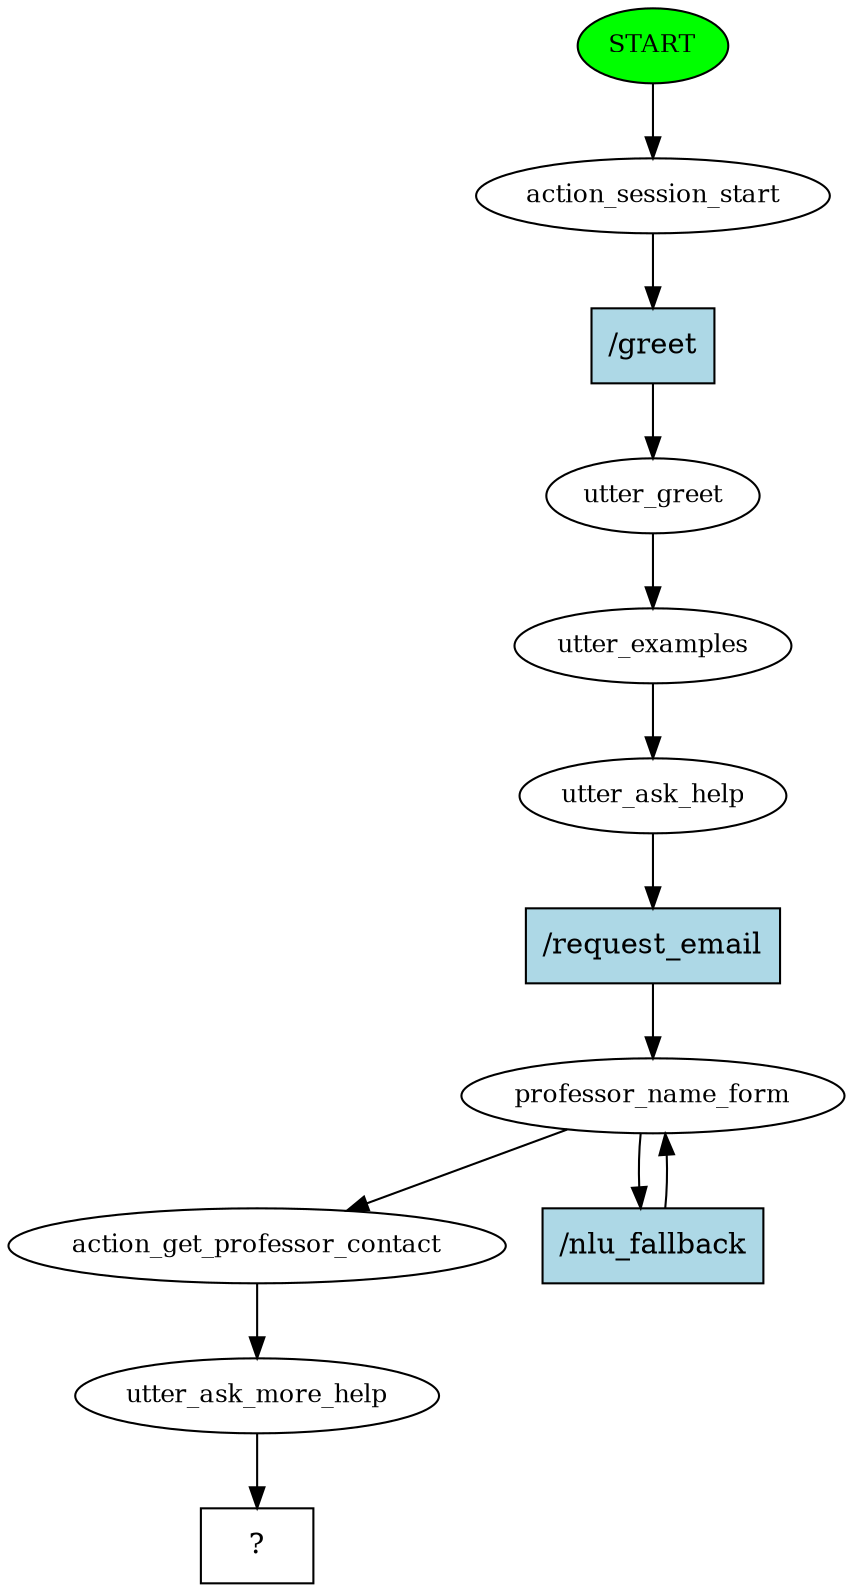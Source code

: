 digraph  {
0 [class="start active", fillcolor=green, fontsize=12, label=START, style=filled];
1 [class=active, fontsize=12, label=action_session_start];
2 [class=active, fontsize=12, label=utter_greet];
3 [class=active, fontsize=12, label=utter_examples];
4 [class=active, fontsize=12, label=utter_ask_help];
5 [class=active, fontsize=12, label=professor_name_form];
8 [class=active, fontsize=12, label=action_get_professor_contact];
9 [class=active, fontsize=12, label=utter_ask_more_help];
10 [class="intent dashed active", label="  ?  ", shape=rect];
11 [class="intent active", fillcolor=lightblue, label="/greet", shape=rect, style=filled];
12 [class="intent active", fillcolor=lightblue, label="/request_email", shape=rect, style=filled];
13 [class="intent active", fillcolor=lightblue, label="/nlu_fallback", shape=rect, style=filled];
0 -> 1  [class=active, key=NONE, label=""];
1 -> 11  [class=active, key=0];
2 -> 3  [class=active, key=NONE, label=""];
3 -> 4  [class=active, key=NONE, label=""];
4 -> 12  [class=active, key=0];
5 -> 8  [class=active, key=NONE, label=""];
5 -> 13  [class=active, key=0];
8 -> 9  [class=active, key=NONE, label=""];
9 -> 10  [class=active, key=NONE, label=""];
11 -> 2  [class=active, key=0];
12 -> 5  [class=active, key=0];
13 -> 5  [class=active, key=0];
}
